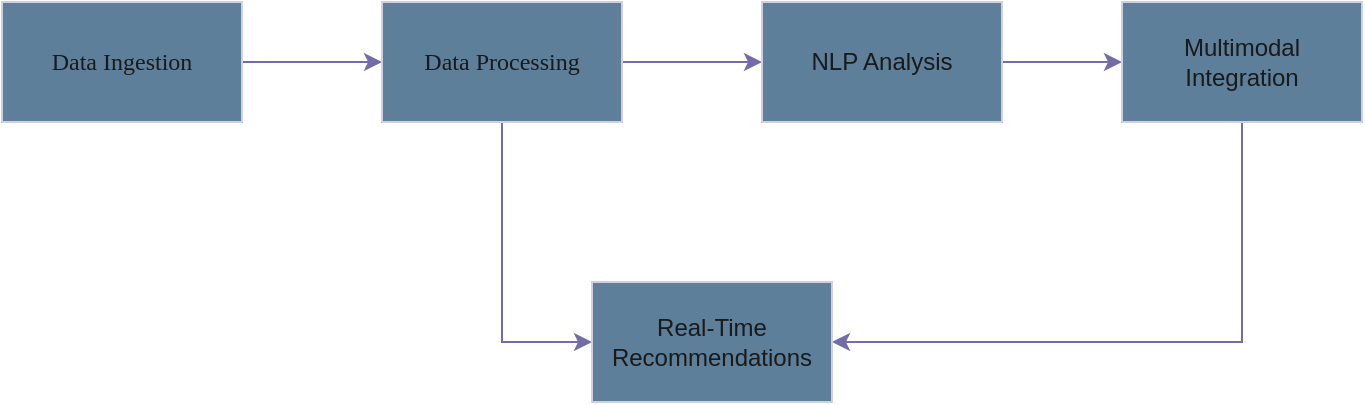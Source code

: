 <mxfile version="25.0.1">
  <diagram name="Page-1" id="YSRk-1OZii0uS_R1cROY">
    <mxGraphModel dx="1194" dy="639" grid="1" gridSize="10" guides="1" tooltips="1" connect="1" arrows="1" fold="1" page="1" pageScale="1" pageWidth="850" pageHeight="1100" math="0" shadow="0">
      <root>
        <mxCell id="0" />
        <mxCell id="1" parent="0" />
        <mxCell id="5P5TqWamcZ_24ubQnv2C-6" style="edgeStyle=orthogonalEdgeStyle;rounded=0;orthogonalLoop=1;jettySize=auto;html=1;exitX=1;exitY=0.5;exitDx=0;exitDy=0;entryX=0;entryY=0.5;entryDx=0;entryDy=0;labelBackgroundColor=none;strokeColor=#736CA8;fontColor=default;" edge="1" parent="1" source="5P5TqWamcZ_24ubQnv2C-1" target="5P5TqWamcZ_24ubQnv2C-2">
          <mxGeometry relative="1" as="geometry" />
        </mxCell>
        <mxCell id="5P5TqWamcZ_24ubQnv2C-1" value="&lt;pre&gt;&lt;font face=&quot;Times New Roman&quot;&gt;Data Ingestion&lt;/font&gt;&lt;/pre&gt;" style="rounded=0;whiteSpace=wrap;html=1;labelBackgroundColor=none;fillColor=#5D7F99;strokeColor=#D0CEE2;fontColor=#1A1A1A;" vertex="1" parent="1">
          <mxGeometry x="70" y="130" width="120" height="60" as="geometry" />
        </mxCell>
        <mxCell id="5P5TqWamcZ_24ubQnv2C-7" style="edgeStyle=orthogonalEdgeStyle;rounded=0;orthogonalLoop=1;jettySize=auto;html=1;exitX=1;exitY=0.5;exitDx=0;exitDy=0;entryX=0;entryY=0.5;entryDx=0;entryDy=0;labelBackgroundColor=none;strokeColor=#736CA8;fontColor=default;" edge="1" parent="1" source="5P5TqWamcZ_24ubQnv2C-2" target="5P5TqWamcZ_24ubQnv2C-3">
          <mxGeometry relative="1" as="geometry" />
        </mxCell>
        <mxCell id="5P5TqWamcZ_24ubQnv2C-9" style="edgeStyle=orthogonalEdgeStyle;rounded=0;orthogonalLoop=1;jettySize=auto;html=1;exitX=0.5;exitY=1;exitDx=0;exitDy=0;entryX=0;entryY=0.5;entryDx=0;entryDy=0;labelBackgroundColor=none;strokeColor=#736CA8;fontColor=default;" edge="1" parent="1" source="5P5TqWamcZ_24ubQnv2C-2" target="5P5TqWamcZ_24ubQnv2C-5">
          <mxGeometry relative="1" as="geometry" />
        </mxCell>
        <mxCell id="5P5TqWamcZ_24ubQnv2C-2" value="&lt;pre&gt;&lt;font face=&quot;Times New Roman&quot;&gt;Data Processing&lt;/font&gt;&lt;/pre&gt;" style="rounded=0;whiteSpace=wrap;html=1;labelBackgroundColor=none;fillColor=#5D7F99;strokeColor=#D0CEE2;fontColor=#1A1A1A;" vertex="1" parent="1">
          <mxGeometry x="260" y="130" width="120" height="60" as="geometry" />
        </mxCell>
        <mxCell id="5P5TqWamcZ_24ubQnv2C-8" style="edgeStyle=orthogonalEdgeStyle;rounded=0;orthogonalLoop=1;jettySize=auto;html=1;exitX=1;exitY=0.5;exitDx=0;exitDy=0;entryX=0;entryY=0.5;entryDx=0;entryDy=0;labelBackgroundColor=none;strokeColor=#736CA8;fontColor=default;" edge="1" parent="1" source="5P5TqWamcZ_24ubQnv2C-3" target="5P5TqWamcZ_24ubQnv2C-4">
          <mxGeometry relative="1" as="geometry" />
        </mxCell>
        <mxCell id="5P5TqWamcZ_24ubQnv2C-3" value="NLP Analysis" style="rounded=0;whiteSpace=wrap;html=1;labelBackgroundColor=none;fillColor=#5D7F99;strokeColor=#D0CEE2;fontColor=#1A1A1A;" vertex="1" parent="1">
          <mxGeometry x="450" y="130" width="120" height="60" as="geometry" />
        </mxCell>
        <mxCell id="5P5TqWamcZ_24ubQnv2C-11" style="edgeStyle=orthogonalEdgeStyle;rounded=0;orthogonalLoop=1;jettySize=auto;html=1;exitX=0.5;exitY=1;exitDx=0;exitDy=0;entryX=1;entryY=0.5;entryDx=0;entryDy=0;labelBackgroundColor=none;strokeColor=#736CA8;fontColor=default;" edge="1" parent="1" source="5P5TqWamcZ_24ubQnv2C-4" target="5P5TqWamcZ_24ubQnv2C-5">
          <mxGeometry relative="1" as="geometry" />
        </mxCell>
        <mxCell id="5P5TqWamcZ_24ubQnv2C-4" value="Multimodal Integration" style="rounded=0;whiteSpace=wrap;html=1;labelBackgroundColor=none;fillColor=#5D7F99;strokeColor=#D0CEE2;fontColor=#1A1A1A;" vertex="1" parent="1">
          <mxGeometry x="630" y="130" width="120" height="60" as="geometry" />
        </mxCell>
        <mxCell id="5P5TqWamcZ_24ubQnv2C-5" value="Real-Time Recommendations" style="rounded=0;whiteSpace=wrap;html=1;labelBackgroundColor=none;fillColor=#5D7F99;strokeColor=#D0CEE2;fontColor=#1A1A1A;" vertex="1" parent="1">
          <mxGeometry x="365" y="270" width="120" height="60" as="geometry" />
        </mxCell>
      </root>
    </mxGraphModel>
  </diagram>
</mxfile>
